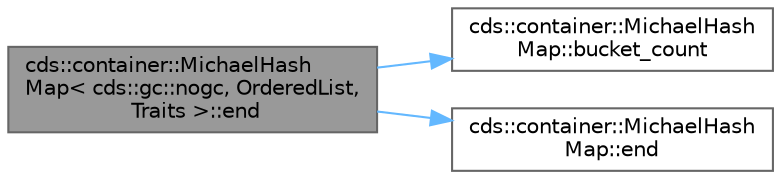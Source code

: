 digraph "cds::container::MichaelHashMap&lt; cds::gc::nogc, OrderedList, Traits &gt;::end"
{
 // LATEX_PDF_SIZE
  bgcolor="transparent";
  edge [fontname=Helvetica,fontsize=10,labelfontname=Helvetica,labelfontsize=10];
  node [fontname=Helvetica,fontsize=10,shape=box,height=0.2,width=0.4];
  rankdir="LR";
  Node1 [id="Node000001",label="cds::container::MichaelHash\lMap\< cds::gc::nogc, OrderedList,\l Traits \>::end",height=0.2,width=0.4,color="gray40", fillcolor="grey60", style="filled", fontcolor="black",tooltip="Returns an iterator that addresses the location succeeding the last element in a set"];
  Node1 -> Node2 [id="edge3_Node000001_Node000002",color="steelblue1",style="solid",tooltip=" "];
  Node2 [id="Node000002",label="cds::container::MichaelHash\lMap::bucket_count",height=0.2,width=0.4,color="grey40", fillcolor="white", style="filled",URL="$classcds_1_1container_1_1_michael_hash_map.html#a55f68b08fea369b06efc74dfc6c35acf",tooltip="Returns the size of hash table"];
  Node1 -> Node3 [id="edge4_Node000001_Node000003",color="steelblue1",style="solid",tooltip=" "];
  Node3 [id="Node000003",label="cds::container::MichaelHash\lMap::end",height=0.2,width=0.4,color="grey40", fillcolor="white", style="filled",URL="$classcds_1_1container_1_1_michael_hash_map.html#a6d2ff57ccf188ead667fdf511f89adf5",tooltip="Returns an iterator that addresses the location succeeding the last element in a map"];
}
